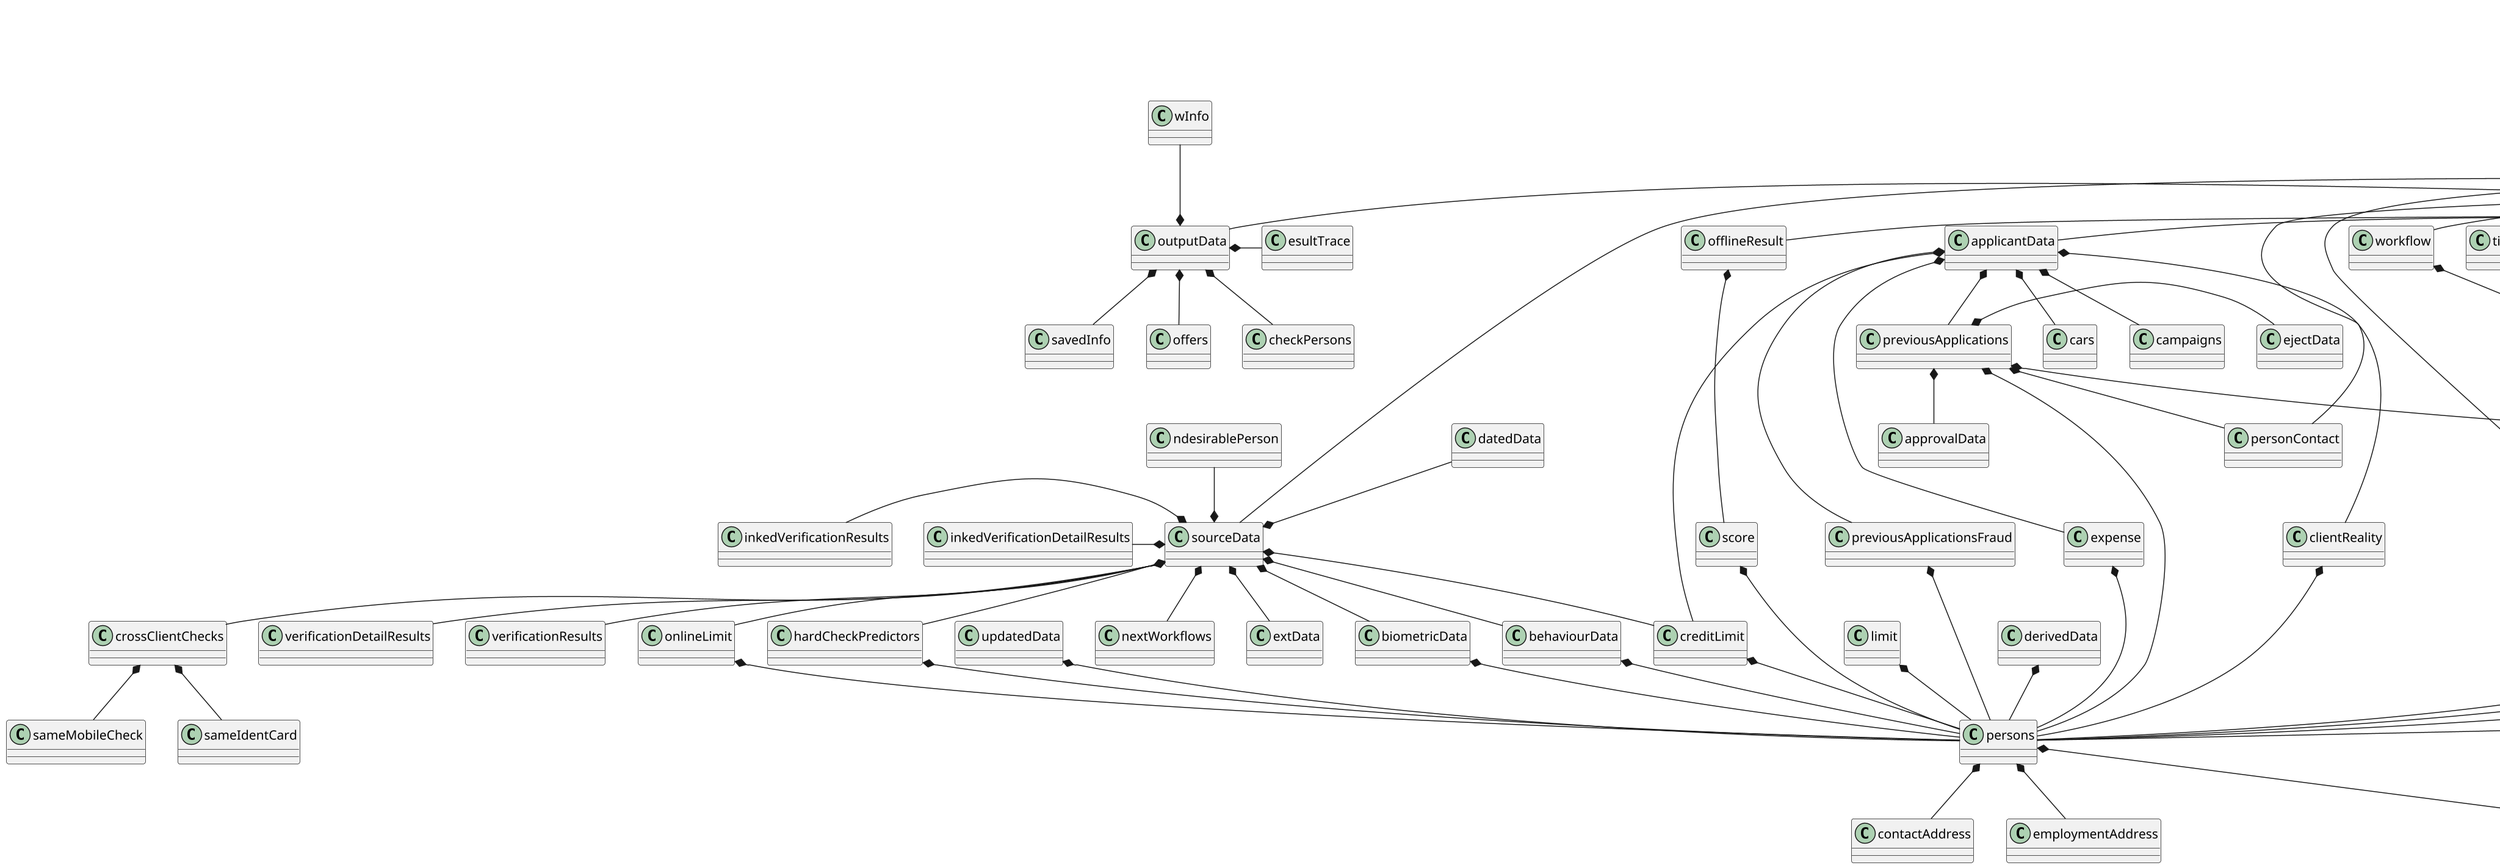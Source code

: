 @startuml
scale 1.5


class Application {
    + evidSrv : char
    + idCredit : number
    + agregatorResult : AgregatorResult
}


Application*--workflow
Application*--timeZone
Application*--systemMessage
Application*--sysdate
Application*--stopList
Application*--sourceData
Application*--smData
Application*--scoResult
Application*--scanResult
Application*--salesPoint
Application*--rescoResult
Application*--registerPreResult
Application*--randomNumber8
Application*--randomNumber7
Application*--randomNumber6
Application*--randomNumber5
Application*--randomNumber4
Application*--randomNumber3
Application*--randomNumber2
Application*--randomNumber1
Application*--processType
Application*--preResult
Application*--prelimResult
Application*--prelimPreResult
Application*--prelimCbResult
Application*--preApprResult
Application*--postResult
Application*--phoneVerification
Application*--persons
Application*--personContact
Application*--partnerName
Application*--outputData
Application*--offlineRevFinalResult
Application*--offlineResult
Application*--offlineData
Application*--offlineCashFinalResult
Application*--lastOfflineScoreXsellSC
Application*--lastOfflineScoreXsellRD
Application*--isOuterLimit
Application*--idRequest
Application*--idPerson
Application*--idCredit
Application*--fpsResult
Application*--featureControl
Application*--evidSrv
Application*--employeeAdminType
Application*--empCode
Application*--documents
Application*--credit
Application*--consent
Application*--channelSale
Application*--cbResult
Application*--calculateOnlineLimit
Application*--calculateLinkedRDLimits
Application*--bombInBank
Application*--bdResult
Application*--appVerifIncome
Application*--application
Application*--applicantData
Application*--appIncomeCache
Application*--appIncome
Application*--agregatorResult
workflow*--stageCounters
updatedData*--persons
trial*--wfDetails
trial*--scoringDetails
trial*--rgDetails
trial*--limitDetails
trial*--hcDetails
sourceData*--verificationResults
sourceData*--verificationDetailResults
sourceData*--updatedData
sourceData*--undesirablePerson
sourceData*--onlineLimit
sourceData*--nextWorkflows
sourceData*--linkedVerificationResults
sourceData*--linkedVerificationDetailResults
sourceData*--hardCheckPredictors
sourceData*--extData
sourceData*--crossClientChecks
sourceData*--creditLimit
sourceData*--biometricData
sourceData*--behaviourData
smuid_data*--pfr_account_advice
smuid_data*--my_credit_ob_bank_applications
smuid_data*--my_credit_ob_back_web_cnt_180
smuid_data*--my_credit_ob_back_mobile_cnt_180
smData*--smuid_data
smData*--online_behav_os_web
smData*--online_behav_os_mobile
smData*--online_behav_min_dist
smData*--online_behav_device_type_s_cnt
smData*--online_behav_device_type
smData*--online_behav_device_s_cnt
smData*--online_behav_device
smData*--geo_activity
smData*--client_score
score*--persons
scanResult*--trial
scanResult*--persons
scanResult*--client
salesPoint*--products
rescoResult*--trial
previousApplicationsFraud*--persons
previousApplications*--rejectData
previousApplications*--persons
previousApplications*--personContact
previousApplications*--approvalData
previousApplications*--appArray
persons*--employmentAddress
persons*--employment
persons*--contactAddress
person*--employment
outputData*--uwInfo
outputData*--savedInfo
outputData*--resultTrace
outputData*--offers
outputData*--checkPersons
online_behav_os_web*--my_credit_ob_os_web_180
online_behav_os_mobile*--my_credit_ob_os_mobile_180
online_behav_min_dist*--my_credit_ob_min_distance_reg_addr
online_behav_min_dist*--my_credit_ob_min_distance_emp_addr
online_behav_min_dist*--my_credit_ob_min_distance_cont_addr
online_behav_device_type_s_cnt*--my_credit_ob_dtype_sc_30
online_behav_device_type*--my_credit_ob_device_type_180
online_behav_device_s_cnt*--my_credit_ob_device_sess_cnt_30
online_behav_device*--my_credit_ob_device_180
onlineLimit*--persons
offlineResult*--score
limitDetails*--pseudo
limitDetails*--fact
limit*--persons
hardCheckPredictors*--persons
geo_activity*--mts_geo_activity
expense*--persons
derivedData*--persons
crossClientChecks*--sameMobileCheck
crossClientChecks*--sameIdentCard
creditLimit*--persons
creditBureau*--scoring
creditBureau*--persons
creditBureau*--creditData
creditBureau*--bureauResponse
credit*--supplement
credit*--service
credit*--persons
credit*--onlineApp
credit*--insurance
credit*--goods
credit*--fps
credit*--creditProduct
credit*--creditPreferences
credit*--creditBureau
credit*--consolidatedData
credit*--afs
client_score*--yandex_score
client_score*--tele2_score
client_score*--mts_score_features
client_score*--mts_score
client_score*--mailru_sp_score
client_score*--mailru_score
client_score*--juicyscore_score
clientReality*--persons
biometricData*--persons
behaviourData*--persons
applicantData*--previousApplicationsFraud
applicantData*--previousApplications
applicantData*--expense
applicantData*--creditLimit
applicantData*--clientReality
applicantData*--cars
applicantData*--campaigns
appChars*--tw
appChars*--pfr
appChars*--incomes
appChars*--bki
appArray*--salesPoint
appArray*--person
appArray*--credit

@enduml